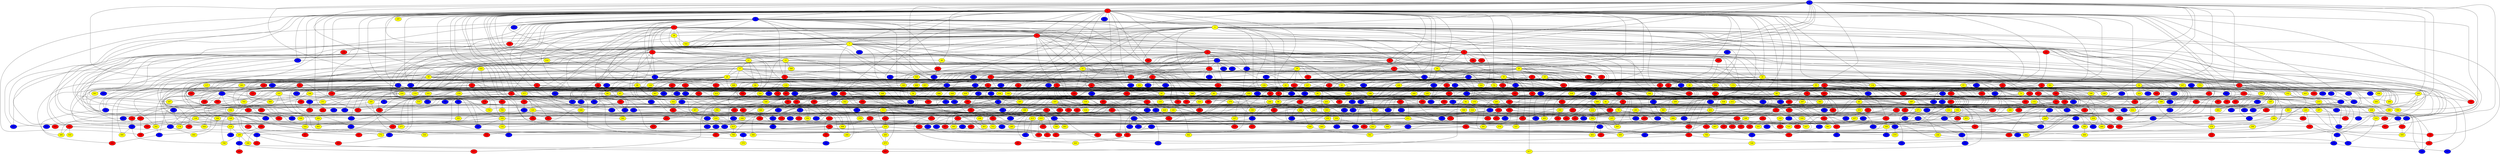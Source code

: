 graph {
0 [style = filled fillcolor = blue];
1 [style = filled fillcolor = red];
2 [style = filled fillcolor = blue];
3 [style = filled fillcolor = yellow];
4 [style = filled fillcolor = red];
5 [style = filled fillcolor = red];
6 [style = filled fillcolor = red];
7 [style = filled fillcolor = yellow];
8 [style = filled fillcolor = blue];
9 [style = filled fillcolor = red];
10 [style = filled fillcolor = red];
11 [style = filled fillcolor = yellow];
12 [style = filled fillcolor = red];
13 [style = filled fillcolor = yellow];
14 [style = filled fillcolor = red];
15 [style = filled fillcolor = blue];
16 [style = filled fillcolor = blue];
17 [style = filled fillcolor = yellow];
18 [style = filled fillcolor = yellow];
19 [style = filled fillcolor = blue];
20 [style = filled fillcolor = yellow];
21 [style = filled fillcolor = yellow];
22 [style = filled fillcolor = blue];
23 [style = filled fillcolor = red];
24 [style = filled fillcolor = red];
25 [style = filled fillcolor = yellow];
26 [style = filled fillcolor = red];
27 [style = filled fillcolor = red];
28 [style = filled fillcolor = yellow];
29 [style = filled fillcolor = yellow];
30 [style = filled fillcolor = blue];
31 [style = filled fillcolor = red];
32 [style = filled fillcolor = red];
33 [style = filled fillcolor = blue];
34 [style = filled fillcolor = blue];
35 [style = filled fillcolor = yellow];
36 [style = filled fillcolor = red];
37 [style = filled fillcolor = red];
38 [style = filled fillcolor = yellow];
39 [style = filled fillcolor = yellow];
40 [style = filled fillcolor = red];
41 [style = filled fillcolor = yellow];
42 [style = filled fillcolor = yellow];
43 [style = filled fillcolor = red];
44 [style = filled fillcolor = red];
45 [style = filled fillcolor = red];
46 [style = filled fillcolor = red];
47 [style = filled fillcolor = yellow];
48 [style = filled fillcolor = yellow];
49 [style = filled fillcolor = yellow];
50 [style = filled fillcolor = yellow];
51 [style = filled fillcolor = red];
52 [style = filled fillcolor = red];
53 [style = filled fillcolor = red];
54 [style = filled fillcolor = yellow];
55 [style = filled fillcolor = yellow];
56 [style = filled fillcolor = red];
57 [style = filled fillcolor = yellow];
58 [style = filled fillcolor = blue];
59 [style = filled fillcolor = blue];
60 [style = filled fillcolor = yellow];
61 [style = filled fillcolor = red];
62 [style = filled fillcolor = red];
63 [style = filled fillcolor = yellow];
64 [style = filled fillcolor = yellow];
65 [style = filled fillcolor = blue];
66 [style = filled fillcolor = yellow];
67 [style = filled fillcolor = yellow];
68 [style = filled fillcolor = blue];
69 [style = filled fillcolor = red];
70 [style = filled fillcolor = red];
71 [style = filled fillcolor = yellow];
72 [style = filled fillcolor = yellow];
73 [style = filled fillcolor = red];
74 [style = filled fillcolor = red];
75 [style = filled fillcolor = red];
76 [style = filled fillcolor = yellow];
77 [style = filled fillcolor = red];
78 [style = filled fillcolor = yellow];
79 [style = filled fillcolor = red];
80 [style = filled fillcolor = red];
81 [style = filled fillcolor = yellow];
82 [style = filled fillcolor = blue];
83 [style = filled fillcolor = yellow];
84 [style = filled fillcolor = blue];
85 [style = filled fillcolor = blue];
86 [style = filled fillcolor = blue];
87 [style = filled fillcolor = blue];
88 [style = filled fillcolor = yellow];
89 [style = filled fillcolor = blue];
90 [style = filled fillcolor = red];
91 [style = filled fillcolor = yellow];
92 [style = filled fillcolor = yellow];
93 [style = filled fillcolor = red];
94 [style = filled fillcolor = blue];
95 [style = filled fillcolor = red];
96 [style = filled fillcolor = blue];
97 [style = filled fillcolor = red];
98 [style = filled fillcolor = yellow];
99 [style = filled fillcolor = blue];
100 [style = filled fillcolor = yellow];
101 [style = filled fillcolor = red];
102 [style = filled fillcolor = red];
103 [style = filled fillcolor = red];
104 [style = filled fillcolor = red];
105 [style = filled fillcolor = yellow];
106 [style = filled fillcolor = red];
107 [style = filled fillcolor = yellow];
108 [style = filled fillcolor = yellow];
109 [style = filled fillcolor = red];
110 [style = filled fillcolor = yellow];
111 [style = filled fillcolor = yellow];
112 [style = filled fillcolor = red];
113 [style = filled fillcolor = red];
114 [style = filled fillcolor = blue];
115 [style = filled fillcolor = red];
116 [style = filled fillcolor = yellow];
117 [style = filled fillcolor = yellow];
118 [style = filled fillcolor = red];
119 [style = filled fillcolor = red];
120 [style = filled fillcolor = yellow];
121 [style = filled fillcolor = red];
122 [style = filled fillcolor = blue];
123 [style = filled fillcolor = yellow];
124 [style = filled fillcolor = red];
125 [style = filled fillcolor = red];
126 [style = filled fillcolor = blue];
127 [style = filled fillcolor = yellow];
128 [style = filled fillcolor = blue];
129 [style = filled fillcolor = red];
130 [style = filled fillcolor = blue];
131 [style = filled fillcolor = blue];
132 [style = filled fillcolor = yellow];
133 [style = filled fillcolor = yellow];
134 [style = filled fillcolor = yellow];
135 [style = filled fillcolor = yellow];
136 [style = filled fillcolor = yellow];
137 [style = filled fillcolor = red];
138 [style = filled fillcolor = blue];
139 [style = filled fillcolor = red];
140 [style = filled fillcolor = yellow];
141 [style = filled fillcolor = red];
142 [style = filled fillcolor = yellow];
143 [style = filled fillcolor = yellow];
144 [style = filled fillcolor = red];
145 [style = filled fillcolor = red];
146 [style = filled fillcolor = red];
147 [style = filled fillcolor = yellow];
148 [style = filled fillcolor = yellow];
149 [style = filled fillcolor = blue];
150 [style = filled fillcolor = red];
151 [style = filled fillcolor = red];
152 [style = filled fillcolor = yellow];
153 [style = filled fillcolor = red];
154 [style = filled fillcolor = yellow];
155 [style = filled fillcolor = red];
156 [style = filled fillcolor = yellow];
157 [style = filled fillcolor = yellow];
158 [style = filled fillcolor = red];
159 [style = filled fillcolor = yellow];
160 [style = filled fillcolor = red];
161 [style = filled fillcolor = red];
162 [style = filled fillcolor = yellow];
163 [style = filled fillcolor = red];
164 [style = filled fillcolor = red];
165 [style = filled fillcolor = blue];
166 [style = filled fillcolor = yellow];
167 [style = filled fillcolor = red];
168 [style = filled fillcolor = blue];
169 [style = filled fillcolor = red];
170 [style = filled fillcolor = yellow];
171 [style = filled fillcolor = blue];
172 [style = filled fillcolor = yellow];
173 [style = filled fillcolor = yellow];
174 [style = filled fillcolor = yellow];
175 [style = filled fillcolor = red];
176 [style = filled fillcolor = blue];
177 [style = filled fillcolor = blue];
178 [style = filled fillcolor = yellow];
179 [style = filled fillcolor = blue];
180 [style = filled fillcolor = yellow];
181 [style = filled fillcolor = blue];
182 [style = filled fillcolor = blue];
183 [style = filled fillcolor = blue];
184 [style = filled fillcolor = red];
185 [style = filled fillcolor = red];
186 [style = filled fillcolor = red];
187 [style = filled fillcolor = red];
188 [style = filled fillcolor = blue];
189 [style = filled fillcolor = yellow];
190 [style = filled fillcolor = blue];
191 [style = filled fillcolor = red];
192 [style = filled fillcolor = yellow];
193 [style = filled fillcolor = yellow];
194 [style = filled fillcolor = red];
195 [style = filled fillcolor = yellow];
196 [style = filled fillcolor = red];
197 [style = filled fillcolor = yellow];
198 [style = filled fillcolor = yellow];
199 [style = filled fillcolor = blue];
200 [style = filled fillcolor = blue];
201 [style = filled fillcolor = blue];
202 [style = filled fillcolor = yellow];
203 [style = filled fillcolor = blue];
204 [style = filled fillcolor = blue];
205 [style = filled fillcolor = red];
206 [style = filled fillcolor = yellow];
207 [style = filled fillcolor = yellow];
208 [style = filled fillcolor = yellow];
209 [style = filled fillcolor = red];
210 [style = filled fillcolor = red];
211 [style = filled fillcolor = yellow];
212 [style = filled fillcolor = yellow];
213 [style = filled fillcolor = red];
214 [style = filled fillcolor = yellow];
215 [style = filled fillcolor = red];
216 [style = filled fillcolor = yellow];
217 [style = filled fillcolor = blue];
218 [style = filled fillcolor = yellow];
219 [style = filled fillcolor = blue];
220 [style = filled fillcolor = blue];
221 [style = filled fillcolor = blue];
222 [style = filled fillcolor = blue];
223 [style = filled fillcolor = red];
224 [style = filled fillcolor = yellow];
225 [style = filled fillcolor = yellow];
226 [style = filled fillcolor = red];
227 [style = filled fillcolor = yellow];
228 [style = filled fillcolor = blue];
229 [style = filled fillcolor = red];
230 [style = filled fillcolor = red];
231 [style = filled fillcolor = yellow];
232 [style = filled fillcolor = red];
233 [style = filled fillcolor = blue];
234 [style = filled fillcolor = yellow];
235 [style = filled fillcolor = blue];
236 [style = filled fillcolor = red];
237 [style = filled fillcolor = blue];
238 [style = filled fillcolor = red];
239 [style = filled fillcolor = blue];
240 [style = filled fillcolor = red];
241 [style = filled fillcolor = blue];
242 [style = filled fillcolor = red];
243 [style = filled fillcolor = blue];
244 [style = filled fillcolor = yellow];
245 [style = filled fillcolor = red];
246 [style = filled fillcolor = blue];
247 [style = filled fillcolor = blue];
248 [style = filled fillcolor = yellow];
249 [style = filled fillcolor = yellow];
250 [style = filled fillcolor = blue];
251 [style = filled fillcolor = yellow];
252 [style = filled fillcolor = blue];
253 [style = filled fillcolor = yellow];
254 [style = filled fillcolor = yellow];
255 [style = filled fillcolor = yellow];
256 [style = filled fillcolor = blue];
257 [style = filled fillcolor = yellow];
258 [style = filled fillcolor = blue];
259 [style = filled fillcolor = red];
260 [style = filled fillcolor = red];
261 [style = filled fillcolor = red];
262 [style = filled fillcolor = red];
263 [style = filled fillcolor = yellow];
264 [style = filled fillcolor = yellow];
265 [style = filled fillcolor = yellow];
266 [style = filled fillcolor = blue];
267 [style = filled fillcolor = red];
268 [style = filled fillcolor = yellow];
269 [style = filled fillcolor = yellow];
270 [style = filled fillcolor = blue];
271 [style = filled fillcolor = yellow];
272 [style = filled fillcolor = blue];
273 [style = filled fillcolor = yellow];
274 [style = filled fillcolor = blue];
275 [style = filled fillcolor = red];
276 [style = filled fillcolor = blue];
277 [style = filled fillcolor = blue];
278 [style = filled fillcolor = yellow];
279 [style = filled fillcolor = yellow];
280 [style = filled fillcolor = red];
281 [style = filled fillcolor = yellow];
282 [style = filled fillcolor = yellow];
283 [style = filled fillcolor = yellow];
284 [style = filled fillcolor = red];
285 [style = filled fillcolor = yellow];
286 [style = filled fillcolor = yellow];
287 [style = filled fillcolor = blue];
288 [style = filled fillcolor = red];
289 [style = filled fillcolor = yellow];
290 [style = filled fillcolor = blue];
291 [style = filled fillcolor = blue];
292 [style = filled fillcolor = blue];
293 [style = filled fillcolor = blue];
294 [style = filled fillcolor = yellow];
295 [style = filled fillcolor = yellow];
296 [style = filled fillcolor = red];
297 [style = filled fillcolor = blue];
298 [style = filled fillcolor = red];
299 [style = filled fillcolor = red];
300 [style = filled fillcolor = blue];
301 [style = filled fillcolor = yellow];
302 [style = filled fillcolor = yellow];
303 [style = filled fillcolor = blue];
304 [style = filled fillcolor = yellow];
305 [style = filled fillcolor = red];
306 [style = filled fillcolor = yellow];
307 [style = filled fillcolor = yellow];
308 [style = filled fillcolor = yellow];
309 [style = filled fillcolor = yellow];
310 [style = filled fillcolor = blue];
311 [style = filled fillcolor = red];
312 [style = filled fillcolor = red];
313 [style = filled fillcolor = red];
314 [style = filled fillcolor = yellow];
315 [style = filled fillcolor = blue];
316 [style = filled fillcolor = yellow];
317 [style = filled fillcolor = red];
318 [style = filled fillcolor = red];
319 [style = filled fillcolor = yellow];
320 [style = filled fillcolor = blue];
321 [style = filled fillcolor = red];
322 [style = filled fillcolor = red];
323 [style = filled fillcolor = yellow];
324 [style = filled fillcolor = blue];
325 [style = filled fillcolor = red];
326 [style = filled fillcolor = blue];
327 [style = filled fillcolor = yellow];
328 [style = filled fillcolor = yellow];
329 [style = filled fillcolor = blue];
330 [style = filled fillcolor = red];
331 [style = filled fillcolor = blue];
332 [style = filled fillcolor = yellow];
333 [style = filled fillcolor = yellow];
334 [style = filled fillcolor = blue];
335 [style = filled fillcolor = yellow];
336 [style = filled fillcolor = yellow];
337 [style = filled fillcolor = yellow];
338 [style = filled fillcolor = red];
339 [style = filled fillcolor = yellow];
340 [style = filled fillcolor = blue];
341 [style = filled fillcolor = red];
342 [style = filled fillcolor = blue];
343 [style = filled fillcolor = blue];
344 [style = filled fillcolor = blue];
345 [style = filled fillcolor = blue];
346 [style = filled fillcolor = red];
347 [style = filled fillcolor = yellow];
348 [style = filled fillcolor = red];
349 [style = filled fillcolor = blue];
350 [style = filled fillcolor = red];
351 [style = filled fillcolor = blue];
352 [style = filled fillcolor = yellow];
353 [style = filled fillcolor = red];
354 [style = filled fillcolor = red];
355 [style = filled fillcolor = blue];
356 [style = filled fillcolor = yellow];
357 [style = filled fillcolor = red];
358 [style = filled fillcolor = red];
359 [style = filled fillcolor = blue];
360 [style = filled fillcolor = red];
361 [style = filled fillcolor = blue];
362 [style = filled fillcolor = blue];
363 [style = filled fillcolor = red];
364 [style = filled fillcolor = yellow];
365 [style = filled fillcolor = blue];
366 [style = filled fillcolor = yellow];
367 [style = filled fillcolor = yellow];
368 [style = filled fillcolor = blue];
369 [style = filled fillcolor = yellow];
370 [style = filled fillcolor = red];
371 [style = filled fillcolor = yellow];
372 [style = filled fillcolor = yellow];
373 [style = filled fillcolor = blue];
374 [style = filled fillcolor = red];
375 [style = filled fillcolor = blue];
376 [style = filled fillcolor = blue];
377 [style = filled fillcolor = yellow];
378 [style = filled fillcolor = blue];
379 [style = filled fillcolor = blue];
380 [style = filled fillcolor = red];
381 [style = filled fillcolor = blue];
382 [style = filled fillcolor = blue];
383 [style = filled fillcolor = yellow];
384 [style = filled fillcolor = red];
385 [style = filled fillcolor = blue];
386 [style = filled fillcolor = yellow];
387 [style = filled fillcolor = yellow];
388 [style = filled fillcolor = red];
389 [style = filled fillcolor = blue];
390 [style = filled fillcolor = red];
391 [style = filled fillcolor = yellow];
392 [style = filled fillcolor = red];
393 [style = filled fillcolor = red];
394 [style = filled fillcolor = yellow];
395 [style = filled fillcolor = blue];
396 [style = filled fillcolor = yellow];
397 [style = filled fillcolor = red];
398 [style = filled fillcolor = blue];
399 [style = filled fillcolor = yellow];
400 [style = filled fillcolor = yellow];
401 [style = filled fillcolor = blue];
402 [style = filled fillcolor = red];
403 [style = filled fillcolor = yellow];
404 [style = filled fillcolor = blue];
405 [style = filled fillcolor = red];
406 [style = filled fillcolor = yellow];
407 [style = filled fillcolor = yellow];
408 [style = filled fillcolor = yellow];
409 [style = filled fillcolor = red];
410 [style = filled fillcolor = yellow];
411 [style = filled fillcolor = blue];
412 [style = filled fillcolor = blue];
413 [style = filled fillcolor = yellow];
414 [style = filled fillcolor = yellow];
415 [style = filled fillcolor = red];
416 [style = filled fillcolor = yellow];
417 [style = filled fillcolor = blue];
418 [style = filled fillcolor = blue];
419 [style = filled fillcolor = red];
420 [style = filled fillcolor = yellow];
421 [style = filled fillcolor = blue];
422 [style = filled fillcolor = red];
423 [style = filled fillcolor = yellow];
424 [style = filled fillcolor = red];
425 [style = filled fillcolor = red];
426 [style = filled fillcolor = yellow];
427 [style = filled fillcolor = yellow];
428 [style = filled fillcolor = red];
429 [style = filled fillcolor = red];
430 [style = filled fillcolor = red];
431 [style = filled fillcolor = red];
432 [style = filled fillcolor = yellow];
433 [style = filled fillcolor = yellow];
434 [style = filled fillcolor = blue];
435 [style = filled fillcolor = blue];
436 [style = filled fillcolor = yellow];
437 [style = filled fillcolor = yellow];
438 [style = filled fillcolor = yellow];
439 [style = filled fillcolor = blue];
440 [style = filled fillcolor = red];
441 [style = filled fillcolor = red];
442 [style = filled fillcolor = blue];
443 [style = filled fillcolor = yellow];
444 [style = filled fillcolor = red];
445 [style = filled fillcolor = red];
446 [style = filled fillcolor = red];
447 [style = filled fillcolor = blue];
448 [style = filled fillcolor = yellow];
449 [style = filled fillcolor = red];
450 [style = filled fillcolor = red];
451 [style = filled fillcolor = blue];
452 [style = filled fillcolor = red];
453 [style = filled fillcolor = red];
454 [style = filled fillcolor = blue];
455 [style = filled fillcolor = red];
456 [style = filled fillcolor = yellow];
457 [style = filled fillcolor = blue];
458 [style = filled fillcolor = blue];
459 [style = filled fillcolor = red];
460 [style = filled fillcolor = yellow];
461 [style = filled fillcolor = blue];
462 [style = filled fillcolor = red];
463 [style = filled fillcolor = yellow];
464 [style = filled fillcolor = blue];
465 [style = filled fillcolor = red];
466 [style = filled fillcolor = blue];
467 [style = filled fillcolor = blue];
468 [style = filled fillcolor = blue];
469 [style = filled fillcolor = yellow];
470 [style = filled fillcolor = red];
471 [style = filled fillcolor = red];
472 [style = filled fillcolor = blue];
473 [style = filled fillcolor = red];
474 [style = filled fillcolor = red];
475 [style = filled fillcolor = blue];
476 [style = filled fillcolor = yellow];
477 [style = filled fillcolor = red];
478 [style = filled fillcolor = blue];
479 [style = filled fillcolor = red];
480 [style = filled fillcolor = yellow];
481 [style = filled fillcolor = blue];
482 [style = filled fillcolor = blue];
483 [style = filled fillcolor = blue];
484 [style = filled fillcolor = red];
485 [style = filled fillcolor = blue];
486 [style = filled fillcolor = red];
487 [style = filled fillcolor = yellow];
488 [style = filled fillcolor = blue];
489 [style = filled fillcolor = red];
490 [style = filled fillcolor = yellow];
491 [style = filled fillcolor = red];
492 [style = filled fillcolor = red];
493 [style = filled fillcolor = yellow];
494 [style = filled fillcolor = yellow];
495 [style = filled fillcolor = yellow];
496 [style = filled fillcolor = blue];
497 [style = filled fillcolor = red];
498 [style = filled fillcolor = yellow];
499 [style = filled fillcolor = red];
500 [style = filled fillcolor = blue];
501 [style = filled fillcolor = yellow];
502 [style = filled fillcolor = red];
503 [style = filled fillcolor = red];
504 [style = filled fillcolor = blue];
505 [style = filled fillcolor = red];
506 [style = filled fillcolor = yellow];
507 [style = filled fillcolor = yellow];
508 [style = filled fillcolor = red];
509 [style = filled fillcolor = yellow];
510 [style = filled fillcolor = red];
511 [style = filled fillcolor = red];
512 [style = filled fillcolor = yellow];
513 [style = filled fillcolor = red];
514 [style = filled fillcolor = blue];
515 [style = filled fillcolor = blue];
516 [style = filled fillcolor = yellow];
517 [style = filled fillcolor = blue];
518 [style = filled fillcolor = yellow];
519 [style = filled fillcolor = red];
520 [style = filled fillcolor = yellow];
521 [style = filled fillcolor = yellow];
522 [style = filled fillcolor = yellow];
523 [style = filled fillcolor = red];
524 [style = filled fillcolor = yellow];
525 [style = filled fillcolor = yellow];
526 [style = filled fillcolor = red];
527 [style = filled fillcolor = blue];
528 [style = filled fillcolor = yellow];
529 [style = filled fillcolor = blue];
530 [style = filled fillcolor = yellow];
531 [style = filled fillcolor = red];
532 [style = filled fillcolor = yellow];
533 [style = filled fillcolor = red];
534 [style = filled fillcolor = blue];
535 [style = filled fillcolor = blue];
536 [style = filled fillcolor = yellow];
537 [style = filled fillcolor = yellow];
538 [style = filled fillcolor = yellow];
539 [style = filled fillcolor = red];
540 [style = filled fillcolor = blue];
541 [style = filled fillcolor = blue];
542 [style = filled fillcolor = blue];
543 [style = filled fillcolor = blue];
544 [style = filled fillcolor = blue];
545 [style = filled fillcolor = blue];
546 [style = filled fillcolor = blue];
547 [style = filled fillcolor = blue];
548 [style = filled fillcolor = red];
549 [style = filled fillcolor = red];
550 [style = filled fillcolor = blue];
551 [style = filled fillcolor = red];
552 [style = filled fillcolor = red];
553 [style = filled fillcolor = red];
554 [style = filled fillcolor = red];
555 [style = filled fillcolor = blue];
556 [style = filled fillcolor = red];
557 [style = filled fillcolor = red];
558 [style = filled fillcolor = blue];
559 [style = filled fillcolor = yellow];
560 [style = filled fillcolor = yellow];
561 [style = filled fillcolor = red];
562 [style = filled fillcolor = red];
563 [style = filled fillcolor = blue];
564 [style = filled fillcolor = yellow];
565 [style = filled fillcolor = red];
566 [style = filled fillcolor = yellow];
567 [style = filled fillcolor = red];
568 [style = filled fillcolor = yellow];
569 [style = filled fillcolor = yellow];
570 [style = filled fillcolor = yellow];
571 [style = filled fillcolor = blue];
572 [style = filled fillcolor = yellow];
573 [style = filled fillcolor = blue];
574 [style = filled fillcolor = yellow];
575 [style = filled fillcolor = blue];
576 [style = filled fillcolor = red];
577 [style = filled fillcolor = yellow];
578 [style = filled fillcolor = blue];
579 [style = filled fillcolor = yellow];
580 [style = filled fillcolor = yellow];
581 [style = filled fillcolor = blue];
582 [style = filled fillcolor = yellow];
583 [style = filled fillcolor = blue];
584 [style = filled fillcolor = blue];
585 [style = filled fillcolor = blue];
586 [style = filled fillcolor = yellow];
587 [style = filled fillcolor = blue];
588 [style = filled fillcolor = red];
589 [style = filled fillcolor = red];
590 [style = filled fillcolor = red];
591 [style = filled fillcolor = red];
592 [style = filled fillcolor = red];
593 [style = filled fillcolor = yellow];
594 [style = filled fillcolor = yellow];
595 [style = filled fillcolor = blue];
596 [style = filled fillcolor = blue];
597 [style = filled fillcolor = blue];
598 [style = filled fillcolor = red];
599 [style = filled fillcolor = red];
600 [style = filled fillcolor = yellow];
601 [style = filled fillcolor = blue];
602 [style = filled fillcolor = yellow];
603 [style = filled fillcolor = yellow];
604 [style = filled fillcolor = blue];
605 [style = filled fillcolor = yellow];
606 [style = filled fillcolor = red];
607 [style = filled fillcolor = red];
608 [style = filled fillcolor = yellow];
609 [style = filled fillcolor = yellow];
610 [style = filled fillcolor = red];
611 [style = filled fillcolor = red];
612 [style = filled fillcolor = yellow];
613 [style = filled fillcolor = yellow];
614 [style = filled fillcolor = blue];
615 [style = filled fillcolor = red];
616 [style = filled fillcolor = red];
617 [style = filled fillcolor = yellow];
618 [style = filled fillcolor = yellow];
619 [style = filled fillcolor = blue];
620 [style = filled fillcolor = yellow];
621 [style = filled fillcolor = blue];
622 [style = filled fillcolor = blue];
623 [style = filled fillcolor = blue];
624 [style = filled fillcolor = blue];
625 [style = filled fillcolor = blue];
626 [style = filled fillcolor = yellow];
627 [style = filled fillcolor = red];
628 [style = filled fillcolor = yellow];
629 [style = filled fillcolor = red];
630 [style = filled fillcolor = blue];
631 [style = filled fillcolor = red];
632 [style = filled fillcolor = red];
633 [style = filled fillcolor = red];
634 [style = filled fillcolor = red];
635 [style = filled fillcolor = red];
636 [style = filled fillcolor = blue];
637 [style = filled fillcolor = red];
638 [style = filled fillcolor = blue];
639 [style = filled fillcolor = blue];
640 [style = filled fillcolor = red];
641 [style = filled fillcolor = yellow];
642 [style = filled fillcolor = red];
643 [style = filled fillcolor = blue];
644 [style = filled fillcolor = yellow];
645 [style = filled fillcolor = yellow];
646 [style = filled fillcolor = yellow];
647 [style = filled fillcolor = blue];
648 [style = filled fillcolor = red];
649 [style = filled fillcolor = yellow];
650 [style = filled fillcolor = red];
651 [style = filled fillcolor = blue];
652 [style = filled fillcolor = blue];
653 [style = filled fillcolor = blue];
654 [style = filled fillcolor = blue];
655 [style = filled fillcolor = blue];
656 [style = filled fillcolor = blue];
657 [style = filled fillcolor = yellow];
658 [style = filled fillcolor = yellow];
659 [style = filled fillcolor = red];
660 [style = filled fillcolor = blue];
661 [style = filled fillcolor = yellow];
662 [style = filled fillcolor = yellow];
663 [style = filled fillcolor = blue];
664 [style = filled fillcolor = blue];
665 [style = filled fillcolor = blue];
666 [style = filled fillcolor = yellow];
667 [style = filled fillcolor = red];
668 [style = filled fillcolor = yellow];
669 [style = filled fillcolor = red];
670 [style = filled fillcolor = yellow];
671 [style = filled fillcolor = blue];
672 [style = filled fillcolor = blue];
673 [style = filled fillcolor = red];
674 [style = filled fillcolor = blue];
675 [style = filled fillcolor = yellow];
676 [style = filled fillcolor = blue];
677 [style = filled fillcolor = red];
678 [style = filled fillcolor = blue];
679 [style = filled fillcolor = yellow];
680 [style = filled fillcolor = red];
681 [style = filled fillcolor = red];
682 [style = filled fillcolor = yellow];
683 [style = filled fillcolor = red];
684 [style = filled fillcolor = blue];
685 [style = filled fillcolor = red];
686 [style = filled fillcolor = red];
687 [style = filled fillcolor = blue];
688 [style = filled fillcolor = yellow];
689 [style = filled fillcolor = red];
690 [style = filled fillcolor = yellow];
691 [style = filled fillcolor = yellow];
692 [style = filled fillcolor = yellow];
693 [style = filled fillcolor = blue];
694 [style = filled fillcolor = red];
695 [style = filled fillcolor = red];
696 [style = filled fillcolor = red];
697 [style = filled fillcolor = yellow];
698 [style = filled fillcolor = yellow];
699 [style = filled fillcolor = yellow];
700 [style = filled fillcolor = blue];
701 [style = filled fillcolor = yellow];
702 [style = filled fillcolor = red];
703 [style = filled fillcolor = yellow];
704 [style = filled fillcolor = blue];
705 [style = filled fillcolor = yellow];
706 [style = filled fillcolor = yellow];
707 [style = filled fillcolor = red];
708 [style = filled fillcolor = yellow];
709 [style = filled fillcolor = yellow];
710 [style = filled fillcolor = yellow];
711 [style = filled fillcolor = blue];
0 -- 6;
0 -- 9;
0 -- 11;
0 -- 16;
0 -- 18;
0 -- 30;
0 -- 48;
0 -- 49;
0 -- 54;
0 -- 55;
0 -- 96;
0 -- 108;
0 -- 119;
0 -- 135;
0 -- 145;
0 -- 189;
0 -- 209;
0 -- 239;
0 -- 381;
0 -- 502;
0 -- 562;
0 -- 583;
0 -- 594;
1 -- 2;
1 -- 3;
1 -- 5;
1 -- 7;
1 -- 8;
1 -- 14;
1 -- 19;
1 -- 20;
1 -- 22;
1 -- 28;
1 -- 33;
1 -- 46;
1 -- 50;
0 -- 3;
0 -- 2;
0 -- 1;
1 -- 52;
1 -- 57;
1 -- 60;
1 -- 70;
1 -- 72;
1 -- 82;
1 -- 91;
1 -- 94;
1 -- 95;
1 -- 100;
1 -- 109;
1 -- 114;
1 -- 115;
1 -- 129;
1 -- 132;
1 -- 134;
1 -- 151;
1 -- 168;
1 -- 174;
1 -- 176;
1 -- 181;
1 -- 188;
1 -- 197;
1 -- 198;
1 -- 214;
1 -- 232;
1 -- 245;
1 -- 258;
1 -- 292;
1 -- 301;
1 -- 302;
1 -- 320;
1 -- 362;
1 -- 363;
1 -- 367;
1 -- 368;
1 -- 372;
1 -- 394;
1 -- 404;
1 -- 416;
1 -- 431;
1 -- 432;
1 -- 444;
1 -- 449;
1 -- 459;
1 -- 475;
1 -- 481;
1 -- 508;
1 -- 573;
1 -- 578;
1 -- 591;
1 -- 634;
1 -- 637;
1 -- 655;
1 -- 684;
1 -- 693;
2 -- 4;
2 -- 7;
2 -- 12;
2 -- 17;
2 -- 19;
2 -- 21;
2 -- 22;
2 -- 24;
2 -- 45;
2 -- 47;
2 -- 51;
2 -- 64;
2 -- 67;
2 -- 92;
2 -- 106;
2 -- 113;
2 -- 133;
2 -- 140;
2 -- 147;
2 -- 160;
2 -- 236;
2 -- 318;
2 -- 322;
2 -- 347;
2 -- 353;
2 -- 355;
2 -- 375;
2 -- 491;
2 -- 501;
2 -- 522;
2 -- 530;
2 -- 656;
3 -- 5;
3 -- 10;
3 -- 13;
3 -- 21;
3 -- 36;
3 -- 38;
3 -- 42;
3 -- 56;
3 -- 58;
3 -- 59;
3 -- 88;
3 -- 97;
3 -- 120;
3 -- 154;
3 -- 163;
3 -- 171;
3 -- 185;
3 -- 230;
3 -- 334;
3 -- 411;
3 -- 423;
3 -- 444;
3 -- 490;
3 -- 522;
3 -- 532;
3 -- 586;
3 -- 593;
3 -- 654;
4 -- 5;
4 -- 11;
4 -- 12;
4 -- 36;
4 -- 38;
4 -- 52;
4 -- 75;
4 -- 88;
4 -- 112;
4 -- 118;
4 -- 135;
4 -- 158;
4 -- 292;
4 -- 300;
4 -- 494;
4 -- 509;
4 -- 525;
4 -- 540;
4 -- 549;
4 -- 660;
4 -- 694;
4 -- 710;
5 -- 6;
5 -- 7;
5 -- 10;
5 -- 19;
5 -- 24;
5 -- 35;
5 -- 47;
5 -- 63;
5 -- 73;
5 -- 77;
5 -- 87;
5 -- 106;
5 -- 111;
5 -- 129;
5 -- 145;
5 -- 152;
5 -- 182;
5 -- 263;
5 -- 333;
5 -- 577;
5 -- 628;
5 -- 633;
6 -- 37;
6 -- 81;
6 -- 163;
6 -- 256;
6 -- 359;
6 -- 648;
7 -- 9;
7 -- 14;
7 -- 16;
7 -- 36;
7 -- 62;
7 -- 76;
7 -- 105;
7 -- 117;
7 -- 145;
7 -- 167;
7 -- 274;
7 -- 277;
7 -- 329;
7 -- 479;
7 -- 482;
7 -- 540;
7 -- 573;
7 -- 595;
7 -- 638;
7 -- 678;
7 -- 680;
8 -- 189;
8 -- 311;
8 -- 332;
8 -- 502;
8 -- 510;
8 -- 518;
8 -- 565;
9 -- 20;
9 -- 25;
9 -- 43;
9 -- 360;
9 -- 432;
9 -- 542;
10 -- 15;
10 -- 18;
10 -- 28;
10 -- 31;
10 -- 40;
10 -- 50;
10 -- 71;
10 -- 89;
10 -- 103;
10 -- 120;
10 -- 144;
10 -- 146;
10 -- 176;
10 -- 180;
10 -- 216;
10 -- 249;
10 -- 266;
10 -- 299;
10 -- 329;
10 -- 346;
10 -- 368;
10 -- 397;
10 -- 495;
10 -- 530;
10 -- 586;
10 -- 587;
10 -- 621;
10 -- 639;
11 -- 17;
11 -- 66;
11 -- 103;
11 -- 175;
11 -- 246;
11 -- 412;
11 -- 492;
11 -- 566;
11 -- 601;
12 -- 13;
12 -- 22;
12 -- 30;
12 -- 33;
12 -- 48;
12 -- 108;
12 -- 122;
12 -- 139;
12 -- 150;
12 -- 214;
12 -- 298;
12 -- 424;
12 -- 481;
12 -- 616;
13 -- 18;
13 -- 24;
13 -- 29;
13 -- 49;
13 -- 137;
13 -- 152;
13 -- 338;
13 -- 468;
13 -- 560;
13 -- 637;
13 -- 648;
14 -- 15;
14 -- 16;
14 -- 25;
14 -- 26;
14 -- 27;
14 -- 30;
14 -- 44;
14 -- 116;
14 -- 160;
14 -- 179;
14 -- 201;
14 -- 277;
14 -- 443;
14 -- 472;
14 -- 491;
14 -- 624;
15 -- 17;
15 -- 26;
15 -- 27;
15 -- 32;
15 -- 53;
15 -- 126;
15 -- 223;
15 -- 238;
15 -- 252;
15 -- 297;
15 -- 345;
15 -- 480;
15 -- 531;
15 -- 581;
15 -- 693;
16 -- 41;
16 -- 43;
16 -- 58;
16 -- 65;
16 -- 127;
16 -- 156;
16 -- 394;
16 -- 707;
17 -- 29;
17 -- 43;
17 -- 49;
17 -- 76;
17 -- 89;
17 -- 110;
17 -- 166;
17 -- 266;
17 -- 304;
17 -- 390;
17 -- 493;
17 -- 498;
17 -- 556;
18 -- 35;
18 -- 41;
18 -- 113;
18 -- 190;
18 -- 201;
18 -- 270;
18 -- 548;
18 -- 600;
19 -- 42;
19 -- 81;
19 -- 126;
19 -- 129;
19 -- 177;
19 -- 231;
19 -- 288;
19 -- 305;
19 -- 571;
19 -- 619;
19 -- 664;
20 -- 34;
20 -- 40;
20 -- 44;
20 -- 61;
20 -- 103;
20 -- 153;
20 -- 159;
20 -- 173;
20 -- 190;
20 -- 234;
20 -- 246;
20 -- 266;
20 -- 389;
20 -- 418;
20 -- 597;
20 -- 638;
20 -- 689;
21 -- 29;
21 -- 31;
21 -- 90;
21 -- 109;
21 -- 110;
21 -- 124;
21 -- 151;
21 -- 169;
21 -- 205;
21 -- 279;
21 -- 328;
21 -- 449;
21 -- 490;
22 -- 46;
22 -- 53;
22 -- 63;
22 -- 88;
22 -- 110;
22 -- 139;
22 -- 378;
22 -- 398;
22 -- 479;
22 -- 484;
23 -- 27;
23 -- 74;
23 -- 85;
23 -- 102;
23 -- 130;
23 -- 136;
23 -- 152;
23 -- 203;
23 -- 204;
23 -- 255;
23 -- 262;
23 -- 271;
23 -- 277;
23 -- 292;
23 -- 303;
23 -- 351;
23 -- 388;
23 -- 419;
23 -- 516;
23 -- 563;
23 -- 575;
23 -- 687;
24 -- 32;
24 -- 134;
24 -- 219;
24 -- 264;
24 -- 267;
24 -- 268;
24 -- 352;
24 -- 399;
24 -- 407;
24 -- 569;
25 -- 54;
25 -- 69;
25 -- 70;
25 -- 132;
25 -- 202;
25 -- 240;
25 -- 263;
25 -- 373;
25 -- 441;
25 -- 487;
25 -- 524;
25 -- 584;
25 -- 631;
25 -- 698;
25 -- 704;
26 -- 31;
26 -- 37;
26 -- 120;
26 -- 141;
26 -- 159;
26 -- 291;
26 -- 300;
26 -- 494;
26 -- 517;
27 -- 488;
28 -- 71;
28 -- 87;
28 -- 95;
28 -- 119;
28 -- 222;
28 -- 301;
28 -- 355;
28 -- 417;
28 -- 427;
28 -- 572;
28 -- 601;
28 -- 614;
29 -- 99;
29 -- 116;
29 -- 141;
29 -- 211;
29 -- 219;
29 -- 237;
29 -- 278;
29 -- 364;
29 -- 414;
29 -- 415;
29 -- 447;
29 -- 614;
30 -- 76;
30 -- 80;
30 -- 142;
30 -- 150;
30 -- 158;
30 -- 224;
30 -- 242;
30 -- 245;
30 -- 310;
30 -- 372;
30 -- 401;
30 -- 646;
30 -- 704;
31 -- 32;
31 -- 33;
31 -- 79;
31 -- 84;
31 -- 97;
31 -- 188;
31 -- 235;
31 -- 328;
31 -- 358;
31 -- 438;
31 -- 478;
31 -- 498;
31 -- 512;
32 -- 47;
32 -- 64;
32 -- 91;
32 -- 97;
32 -- 167;
32 -- 177;
32 -- 210;
32 -- 229;
32 -- 331;
32 -- 356;
33 -- 44;
33 -- 102;
33 -- 215;
33 -- 298;
33 -- 314;
33 -- 343;
33 -- 537;
33 -- 653;
34 -- 40;
34 -- 61;
34 -- 63;
34 -- 79;
34 -- 100;
34 -- 113;
34 -- 156;
34 -- 275;
34 -- 314;
34 -- 348;
34 -- 371;
34 -- 409;
34 -- 427;
34 -- 462;
34 -- 525;
34 -- 555;
34 -- 683;
34 -- 701;
35 -- 55;
35 -- 71;
35 -- 179;
35 -- 357;
35 -- 367;
35 -- 448;
35 -- 470;
35 -- 471;
35 -- 486;
35 -- 513;
35 -- 525;
35 -- 547;
35 -- 659;
35 -- 693;
36 -- 115;
36 -- 164;
36 -- 174;
36 -- 349;
37 -- 39;
37 -- 56;
37 -- 125;
37 -- 173;
37 -- 192;
37 -- 193;
37 -- 274;
37 -- 285;
37 -- 312;
37 -- 494;
37 -- 631;
37 -- 665;
37 -- 668;
38 -- 101;
38 -- 181;
38 -- 492;
38 -- 522;
39 -- 42;
39 -- 108;
39 -- 194;
39 -- 421;
39 -- 534;
40 -- 67;
40 -- 78;
40 -- 366;
41 -- 174;
41 -- 250;
41 -- 311;
41 -- 439;
41 -- 484;
42 -- 65;
42 -- 149;
42 -- 265;
42 -- 283;
42 -- 339;
42 -- 352;
42 -- 399;
42 -- 446;
42 -- 521;
42 -- 635;
43 -- 62;
43 -- 131;
43 -- 168;
43 -- 201;
43 -- 202;
43 -- 307;
44 -- 45;
44 -- 46;
44 -- 81;
44 -- 96;
44 -- 190;
44 -- 273;
44 -- 617;
45 -- 78;
45 -- 367;
45 -- 609;
46 -- 382;
47 -- 104;
47 -- 107;
47 -- 112;
47 -- 133;
47 -- 149;
47 -- 170;
47 -- 674;
48 -- 73;
48 -- 491;
49 -- 51;
49 -- 117;
49 -- 136;
49 -- 181;
49 -- 200;
49 -- 353;
49 -- 471;
49 -- 532;
49 -- 581;
49 -- 613;
49 -- 649;
50 -- 72;
50 -- 75;
50 -- 102;
50 -- 134;
50 -- 268;
50 -- 383;
51 -- 59;
51 -- 67;
51 -- 262;
51 -- 265;
51 -- 341;
51 -- 535;
52 -- 123;
52 -- 304;
52 -- 344;
52 -- 425;
52 -- 468;
52 -- 670;
53 -- 450;
54 -- 68;
54 -- 83;
54 -- 165;
54 -- 283;
54 -- 362;
54 -- 393;
54 -- 399;
54 -- 433;
54 -- 437;
54 -- 452;
54 -- 513;
54 -- 612;
54 -- 639;
54 -- 672;
54 -- 686;
55 -- 60;
55 -- 80;
55 -- 114;
55 -- 131;
55 -- 169;
55 -- 350;
55 -- 574;
55 -- 696;
56 -- 118;
56 -- 217;
56 -- 305;
57 -- 137;
57 -- 455;
57 -- 534;
57 -- 635;
57 -- 688;
57 -- 707;
58 -- 73;
58 -- 83;
58 -- 87;
58 -- 98;
58 -- 392;
59 -- 250;
59 -- 465;
60 -- 122;
60 -- 269;
60 -- 287;
60 -- 348;
60 -- 384;
60 -- 654;
61 -- 135;
61 -- 180;
61 -- 230;
61 -- 237;
61 -- 392;
61 -- 439;
61 -- 564;
61 -- 588;
61 -- 594;
61 -- 692;
62 -- 124;
62 -- 179;
62 -- 234;
62 -- 256;
62 -- 289;
62 -- 438;
63 -- 109;
63 -- 111;
63 -- 180;
63 -- 193;
63 -- 220;
63 -- 257;
63 -- 527;
63 -- 567;
64 -- 195;
64 -- 360;
64 -- 650;
64 -- 652;
65 -- 99;
65 -- 101;
65 -- 195;
65 -- 271;
65 -- 466;
65 -- 637;
65 -- 709;
66 -- 243;
66 -- 294;
66 -- 414;
67 -- 209;
67 -- 319;
67 -- 332;
67 -- 338;
67 -- 480;
67 -- 622;
67 -- 663;
68 -- 164;
68 -- 208;
68 -- 227;
68 -- 334;
68 -- 406;
68 -- 436;
68 -- 592;
69 -- 194;
70 -- 148;
70 -- 161;
70 -- 403;
70 -- 456;
70 -- 579;
70 -- 623;
71 -- 165;
71 -- 272;
71 -- 287;
71 -- 551;
72 -- 137;
72 -- 162;
72 -- 198;
72 -- 305;
72 -- 546;
72 -- 616;
72 -- 665;
73 -- 80;
73 -- 112;
73 -- 119;
73 -- 147;
73 -- 236;
73 -- 269;
73 -- 282;
73 -- 294;
73 -- 295;
73 -- 324;
73 -- 415;
73 -- 466;
73 -- 577;
73 -- 681;
73 -- 703;
74 -- 150;
74 -- 204;
74 -- 238;
74 -- 272;
74 -- 302;
74 -- 307;
74 -- 418;
74 -- 452;
74 -- 497;
74 -- 505;
74 -- 551;
74 -- 599;
74 -- 617;
75 -- 82;
75 -- 93;
75 -- 104;
75 -- 139;
75 -- 142;
75 -- 157;
75 -- 215;
75 -- 253;
75 -- 293;
75 -- 332;
75 -- 366;
75 -- 640;
75 -- 657;
75 -- 668;
76 -- 584;
77 -- 85;
77 -- 105;
77 -- 218;
77 -- 234;
77 -- 377;
77 -- 467;
78 -- 143;
78 -- 232;
78 -- 293;
78 -- 389;
78 -- 415;
78 -- 477;
79 -- 170;
79 -- 175;
79 -- 317;
79 -- 469;
79 -- 507;
80 -- 83;
80 -- 98;
80 -- 185;
80 -- 191;
80 -- 254;
80 -- 261;
80 -- 373;
80 -- 627;
81 -- 496;
81 -- 500;
82 -- 198;
82 -- 426;
82 -- 488;
82 -- 540;
82 -- 664;
83 -- 303;
83 -- 316;
83 -- 590;
83 -- 658;
83 -- 673;
84 -- 86;
84 -- 458;
84 -- 493;
85 -- 172;
85 -- 357;
85 -- 523;
85 -- 623;
86 -- 456;
87 -- 121;
87 -- 162;
87 -- 443;
87 -- 459;
88 -- 96;
88 -- 115;
88 -- 122;
88 -- 144;
88 -- 154;
88 -- 231;
88 -- 233;
88 -- 290;
88 -- 321;
88 -- 453;
88 -- 458;
88 -- 598;
88 -- 619;
89 -- 184;
89 -- 260;
89 -- 418;
89 -- 585;
90 -- 161;
90 -- 316;
90 -- 699;
91 -- 226;
91 -- 382;
92 -- 192;
92 -- 505;
92 -- 629;
92 -- 632;
93 -- 128;
93 -- 130;
93 -- 157;
93 -- 166;
93 -- 501;
94 -- 261;
94 -- 609;
95 -- 158;
96 -- 123;
96 -- 378;
97 -- 98;
97 -- 388;
97 -- 430;
99 -- 105;
99 -- 290;
99 -- 318;
99 -- 357;
99 -- 473;
99 -- 529;
99 -- 591;
100 -- 104;
100 -- 383;
100 -- 605;
100 -- 621;
101 -- 409;
101 -- 482;
102 -- 253;
102 -- 281;
102 -- 425;
104 -- 156;
104 -- 255;
104 -- 308;
105 -- 132;
105 -- 187;
105 -- 329;
105 -- 532;
106 -- 186;
107 -- 111;
107 -- 171;
107 -- 184;
107 -- 213;
107 -- 240;
107 -- 290;
107 -- 369;
107 -- 446;
107 -- 486;
108 -- 225;
108 -- 237;
108 -- 379;
108 -- 444;
108 -- 543;
110 -- 142;
110 -- 196;
110 -- 520;
110 -- 701;
111 -- 140;
111 -- 175;
111 -- 229;
111 -- 286;
111 -- 345;
111 -- 365;
111 -- 380;
111 -- 503;
112 -- 125;
112 -- 144;
112 -- 153;
112 -- 182;
112 -- 247;
112 -- 429;
112 -- 651;
113 -- 203;
113 -- 322;
113 -- 371;
113 -- 398;
114 -- 147;
114 -- 170;
114 -- 244;
114 -- 402;
114 -- 468;
114 -- 624;
115 -- 125;
115 -- 217;
115 -- 242;
115 -- 422;
115 -- 502;
115 -- 607;
115 -- 675;
116 -- 268;
116 -- 276;
116 -- 441;
116 -- 442;
117 -- 666;
119 -- 172;
119 -- 208;
119 -- 212;
119 -- 306;
119 -- 392;
119 -- 462;
119 -- 490;
120 -- 221;
120 -- 279;
120 -- 295;
120 -- 434;
120 -- 595;
121 -- 439;
121 -- 440;
121 -- 636;
122 -- 199;
122 -- 221;
122 -- 354;
123 -- 124;
123 -- 136;
123 -- 155;
123 -- 189;
123 -- 203;
123 -- 276;
123 -- 461;
123 -- 582;
124 -- 378;
125 -- 326;
125 -- 520;
126 -- 296;
126 -- 416;
126 -- 550;
126 -- 611;
127 -- 217;
127 -- 295;
128 -- 644;
129 -- 138;
129 -- 664;
130 -- 133;
130 -- 205;
130 -- 208;
130 -- 336;
130 -- 358;
130 -- 369;
130 -- 659;
131 -- 706;
133 -- 629;
134 -- 278;
134 -- 406;
134 -- 448;
135 -- 167;
135 -- 309;
135 -- 496;
136 -- 177;
136 -- 178;
136 -- 370;
136 -- 430;
137 -- 210;
137 -- 220;
137 -- 247;
137 -- 485;
137 -- 520;
138 -- 238;
138 -- 335;
138 -- 435;
138 -- 548;
139 -- 206;
139 -- 224;
139 -- 233;
139 -- 264;
139 -- 302;
139 -- 632;
140 -- 218;
140 -- 404;
140 -- 557;
141 -- 243;
142 -- 163;
142 -- 245;
142 -- 247;
143 -- 539;
144 -- 149;
144 -- 228;
144 -- 407;
144 -- 464;
145 -- 153;
145 -- 280;
147 -- 241;
149 -- 390;
149 -- 559;
151 -- 315;
151 -- 377;
151 -- 510;
152 -- 273;
152 -- 579;
153 -- 248;
153 -- 312;
153 -- 364;
154 -- 228;
154 -- 307;
155 -- 340;
155 -- 626;
156 -- 563;
157 -- 178;
157 -- 284;
157 -- 412;
157 -- 587;
158 -- 342;
158 -- 488;
159 -- 313;
159 -- 323;
159 -- 349;
159 -- 369;
161 -- 209;
162 -- 187;
162 -- 206;
162 -- 258;
163 -- 567;
163 -- 573;
164 -- 213;
164 -- 314;
164 -- 376;
165 -- 708;
166 -- 211;
166 -- 335;
166 -- 666;
167 -- 348;
167 -- 656;
169 -- 419;
169 -- 504;
169 -- 538;
170 -- 565;
171 -- 448;
172 -- 239;
172 -- 257;
172 -- 280;
172 -- 674;
173 -- 621;
174 -- 390;
174 -- 585;
175 -- 196;
175 -- 440;
175 -- 675;
175 -- 698;
176 -- 595;
177 -- 248;
177 -- 508;
177 -- 602;
179 -- 382;
179 -- 386;
179 -- 437;
179 -- 485;
180 -- 434;
180 -- 469;
180 -- 567;
182 -- 206;
182 -- 257;
182 -- 335;
182 -- 340;
182 -- 531;
182 -- 611;
183 -- 478;
185 -- 199;
186 -- 489;
187 -- 589;
187 -- 671;
189 -- 202;
189 -- 251;
189 -- 363;
189 -- 440;
190 -- 283;
190 -- 383;
190 -- 543;
190 -- 695;
191 -- 204;
191 -- 210;
191 -- 220;
191 -- 356;
191 -- 607;
191 -- 618;
191 -- 677;
192 -- 223;
192 -- 303;
192 -- 336;
192 -- 580;
193 -- 228;
193 -- 509;
193 -- 598;
195 -- 410;
195 -- 513;
196 -- 330;
196 -- 422;
196 -- 463;
196 -- 644;
196 -- 647;
198 -- 487;
198 -- 569;
199 -- 455;
199 -- 591;
200 -- 251;
200 -- 298;
200 -- 320;
200 -- 489;
200 -- 552;
202 -- 623;
203 -- 226;
203 -- 325;
204 -- 211;
204 -- 275;
204 -- 293;
204 -- 333;
204 -- 343;
205 -- 219;
205 -- 308;
206 -- 407;
207 -- 454;
207 -- 597;
208 -- 216;
208 -- 461;
208 -- 578;
209 -- 225;
209 -- 344;
210 -- 227;
210 -- 281;
210 -- 310;
210 -- 475;
210 -- 495;
211 -- 281;
211 -- 324;
211 -- 549;
211 -- 574;
212 -- 334;
212 -- 386;
212 -- 503;
212 -- 710;
213 -- 264;
213 -- 342;
213 -- 394;
213 -- 445;
213 -- 603;
213 -- 654;
215 -- 260;
215 -- 356;
215 -- 423;
216 -- 364;
218 -- 289;
218 -- 558;
219 -- 640;
220 -- 286;
221 -- 232;
221 -- 476;
223 -- 330;
224 -- 240;
224 -- 371;
225 -- 309;
225 -- 358;
225 -- 370;
225 -- 411;
225 -- 685;
226 -- 236;
226 -- 431;
226 -- 467;
226 -- 699;
228 -- 331;
228 -- 359;
229 -- 254;
231 -- 548;
231 -- 667;
232 -- 285;
232 -- 442;
232 -- 512;
232 -- 545;
233 -- 288;
233 -- 347;
233 -- 360;
233 -- 389;
233 -- 482;
233 -- 703;
234 -- 242;
234 -- 246;
234 -- 260;
234 -- 395;
234 -- 479;
235 -- 274;
235 -- 363;
236 -- 393;
237 -- 299;
237 -- 408;
237 -- 593;
238 -- 259;
238 -- 326;
238 -- 343;
238 -- 601;
238 -- 696;
239 -- 380;
239 -- 694;
241 -- 299;
241 -- 416;
242 -- 446;
242 -- 529;
242 -- 616;
243 -- 244;
243 -- 249;
243 -- 279;
243 -- 346;
243 -- 622;
244 -- 380;
244 -- 597;
244 -- 653;
245 -- 323;
245 -- 451;
245 -- 698;
246 -- 282;
246 -- 337;
247 -- 428;
248 -- 711;
249 -- 374;
249 -- 592;
250 -- 323;
250 -- 496;
250 -- 663;
251 -- 576;
254 -- 294;
254 -- 372;
254 -- 400;
254 -- 402;
254 -- 447;
254 -- 662;
255 -- 435;
255 -- 588;
256 -- 296;
257 -- 507;
258 -- 345;
258 -- 692;
259 -- 325;
260 -- 269;
260 -- 473;
263 -- 577;
263 -- 690;
264 -- 605;
265 -- 304;
265 -- 467;
266 -- 465;
267 -- 387;
268 -- 402;
269 -- 554;
270 -- 327;
271 -- 395;
271 -- 517;
271 -- 682;
273 -- 464;
274 -- 341;
274 -- 492;
274 -- 662;
275 -- 663;
278 -- 596;
279 -- 359;
279 -- 413;
279 -- 583;
279 -- 695;
280 -- 454;
282 -- 485;
282 -- 559;
283 -- 310;
283 -- 428;
283 -- 608;
284 -- 289;
286 -- 401;
287 -- 322;
287 -- 566;
289 -- 361;
289 -- 396;
289 -- 708;
292 -- 692;
293 -- 373;
293 -- 483;
293 -- 562;
293 -- 650;
295 -- 571;
296 -- 420;
299 -- 365;
301 -- 445;
301 -- 688;
302 -- 326;
303 -- 453;
303 -- 550;
303 -- 590;
303 -- 676;
306 -- 483;
307 -- 599;
307 -- 608;
308 -- 339;
308 -- 537;
309 -- 353;
309 -- 393;
309 -- 428;
311 -- 350;
311 -- 408;
312 -- 336;
312 -- 537;
313 -- 497;
313 -- 515;
314 -- 403;
314 -- 459;
314 -- 463;
314 -- 514;
315 -- 328;
316 -- 318;
316 -- 327;
316 -- 449;
316 -- 700;
317 -- 554;
319 -- 436;
319 -- 642;
320 -- 487;
320 -- 625;
322 -- 526;
323 -- 417;
324 -- 486;
326 -- 377;
326 -- 437;
326 -- 477;
326 -- 643;
327 -- 629;
328 -- 420;
328 -- 529;
328 -- 613;
328 -- 645;
330 -- 349;
333 -- 472;
333 -- 645;
336 -- 429;
336 -- 450;
336 -- 475;
337 -- 368;
339 -- 384;
340 -- 351;
340 -- 569;
341 -- 614;
341 -- 628;
341 -- 636;
345 -- 590;
346 -- 477;
346 -- 504;
350 -- 450;
350 -- 504;
350 -- 519;
350 -- 658;
350 -- 665;
350 -- 687;
352 -- 476;
353 -- 480;
353 -- 596;
353 -- 620;
354 -- 421;
355 -- 417;
356 -- 381;
356 -- 412;
356 -- 506;
357 -- 625;
357 -- 706;
358 -- 579;
359 -- 483;
359 -- 552;
360 -- 506;
361 -- 606;
361 -- 617;
361 -- 677;
362 -- 514;
363 -- 445;
365 -- 505;
367 -- 381;
367 -- 684;
368 -- 533;
368 -- 674;
369 -- 544;
369 -- 568;
370 -- 379;
371 -- 489;
374 -- 405;
374 -- 575;
374 -- 627;
377 -- 396;
378 -- 690;
378 -- 708;
379 -- 464;
380 -- 521;
380 -- 632;
381 -- 388;
381 -- 536;
381 -- 691;
383 -- 436;
383 -- 457;
384 -- 600;
384 -- 660;
385 -- 424;
388 -- 682;
391 -- 414;
391 -- 463;
393 -- 515;
395 -- 553;
395 -- 697;
399 -- 406;
399 -- 711;
400 -- 675;
408 -- 516;
409 -- 425;
409 -- 661;
410 -- 474;
410 -- 553;
410 -- 556;
410 -- 589;
411 -- 533;
413 -- 528;
413 -- 545;
413 -- 671;
415 -- 465;
415 -- 493;
415 -- 499;
416 -- 451;
416 -- 457;
416 -- 469;
416 -- 544;
417 -- 641;
417 -- 697;
418 -- 559;
420 -- 551;
420 -- 671;
421 -- 604;
423 -- 618;
423 -- 680;
424 -- 509;
425 -- 541;
427 -- 528;
427 -- 588;
429 -- 603;
429 -- 681;
432 -- 667;
434 -- 460;
440 -- 500;
441 -- 542;
443 -- 478;
445 -- 466;
445 -- 700;
447 -- 570;
448 -- 527;
448 -- 636;
449 -- 507;
449 -- 521;
455 -- 481;
455 -- 508;
456 -- 594;
457 -- 557;
459 -- 634;
460 -- 582;
464 -- 547;
465 -- 511;
474 -- 511;
478 -- 586;
483 -- 676;
487 -- 612;
488 -- 546;
491 -- 638;
492 -- 568;
492 -- 605;
492 -- 694;
494 -- 495;
494 -- 497;
500 -- 528;
502 -- 643;
503 -- 524;
503 -- 649;
504 -- 515;
506 -- 602;
509 -- 565;
514 -- 630;
516 -- 711;
520 -- 543;
521 -- 662;
530 -- 631;
530 -- 642;
530 -- 659;
530 -- 668;
530 -- 710;
532 -- 561;
533 -- 609;
535 -- 626;
540 -- 587;
543 -- 576;
546 -- 682;
553 -- 706;
559 -- 641;
563 -- 613;
563 -- 615;
571 -- 658;
577 -- 709;
579 -- 610;
580 -- 600;
586 -- 700;
595 -- 669;
596 -- 633;
596 -- 683;
613 -- 709;
622 -- 626;
623 -- 640;
639 -- 647;
643 -- 679;
660 -- 669;
664 -- 702;
667 -- 705;
675 -- 683;
}
